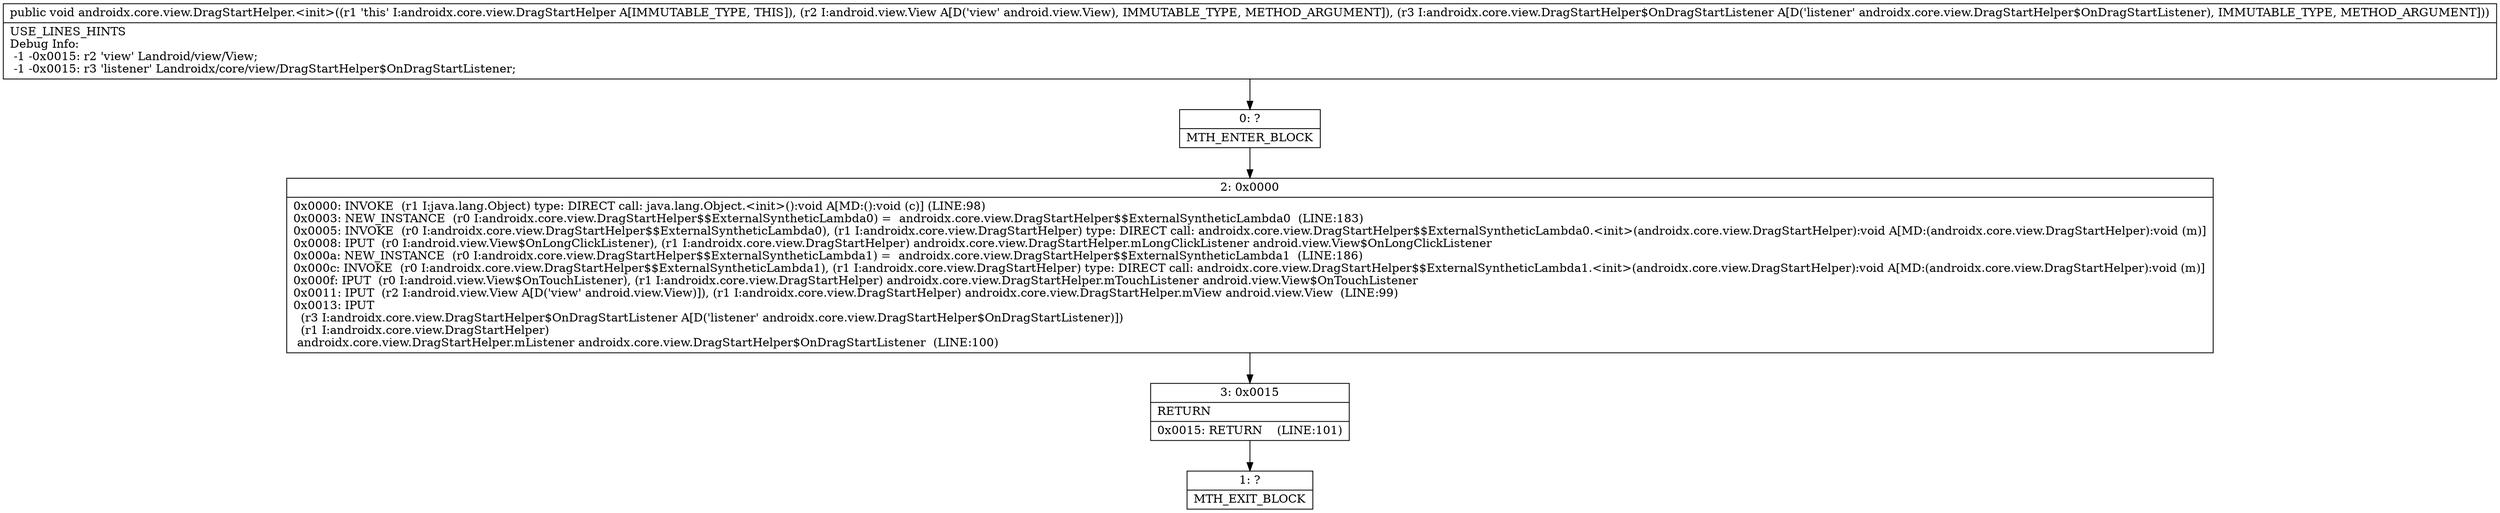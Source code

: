 digraph "CFG forandroidx.core.view.DragStartHelper.\<init\>(Landroid\/view\/View;Landroidx\/core\/view\/DragStartHelper$OnDragStartListener;)V" {
Node_0 [shape=record,label="{0\:\ ?|MTH_ENTER_BLOCK\l}"];
Node_2 [shape=record,label="{2\:\ 0x0000|0x0000: INVOKE  (r1 I:java.lang.Object) type: DIRECT call: java.lang.Object.\<init\>():void A[MD:():void (c)] (LINE:98)\l0x0003: NEW_INSTANCE  (r0 I:androidx.core.view.DragStartHelper$$ExternalSyntheticLambda0) =  androidx.core.view.DragStartHelper$$ExternalSyntheticLambda0  (LINE:183)\l0x0005: INVOKE  (r0 I:androidx.core.view.DragStartHelper$$ExternalSyntheticLambda0), (r1 I:androidx.core.view.DragStartHelper) type: DIRECT call: androidx.core.view.DragStartHelper$$ExternalSyntheticLambda0.\<init\>(androidx.core.view.DragStartHelper):void A[MD:(androidx.core.view.DragStartHelper):void (m)]\l0x0008: IPUT  (r0 I:android.view.View$OnLongClickListener), (r1 I:androidx.core.view.DragStartHelper) androidx.core.view.DragStartHelper.mLongClickListener android.view.View$OnLongClickListener \l0x000a: NEW_INSTANCE  (r0 I:androidx.core.view.DragStartHelper$$ExternalSyntheticLambda1) =  androidx.core.view.DragStartHelper$$ExternalSyntheticLambda1  (LINE:186)\l0x000c: INVOKE  (r0 I:androidx.core.view.DragStartHelper$$ExternalSyntheticLambda1), (r1 I:androidx.core.view.DragStartHelper) type: DIRECT call: androidx.core.view.DragStartHelper$$ExternalSyntheticLambda1.\<init\>(androidx.core.view.DragStartHelper):void A[MD:(androidx.core.view.DragStartHelper):void (m)]\l0x000f: IPUT  (r0 I:android.view.View$OnTouchListener), (r1 I:androidx.core.view.DragStartHelper) androidx.core.view.DragStartHelper.mTouchListener android.view.View$OnTouchListener \l0x0011: IPUT  (r2 I:android.view.View A[D('view' android.view.View)]), (r1 I:androidx.core.view.DragStartHelper) androidx.core.view.DragStartHelper.mView android.view.View  (LINE:99)\l0x0013: IPUT  \l  (r3 I:androidx.core.view.DragStartHelper$OnDragStartListener A[D('listener' androidx.core.view.DragStartHelper$OnDragStartListener)])\l  (r1 I:androidx.core.view.DragStartHelper)\l androidx.core.view.DragStartHelper.mListener androidx.core.view.DragStartHelper$OnDragStartListener  (LINE:100)\l}"];
Node_3 [shape=record,label="{3\:\ 0x0015|RETURN\l|0x0015: RETURN    (LINE:101)\l}"];
Node_1 [shape=record,label="{1\:\ ?|MTH_EXIT_BLOCK\l}"];
MethodNode[shape=record,label="{public void androidx.core.view.DragStartHelper.\<init\>((r1 'this' I:androidx.core.view.DragStartHelper A[IMMUTABLE_TYPE, THIS]), (r2 I:android.view.View A[D('view' android.view.View), IMMUTABLE_TYPE, METHOD_ARGUMENT]), (r3 I:androidx.core.view.DragStartHelper$OnDragStartListener A[D('listener' androidx.core.view.DragStartHelper$OnDragStartListener), IMMUTABLE_TYPE, METHOD_ARGUMENT]))  | USE_LINES_HINTS\lDebug Info:\l  \-1 \-0x0015: r2 'view' Landroid\/view\/View;\l  \-1 \-0x0015: r3 'listener' Landroidx\/core\/view\/DragStartHelper$OnDragStartListener;\l}"];
MethodNode -> Node_0;Node_0 -> Node_2;
Node_2 -> Node_3;
Node_3 -> Node_1;
}

